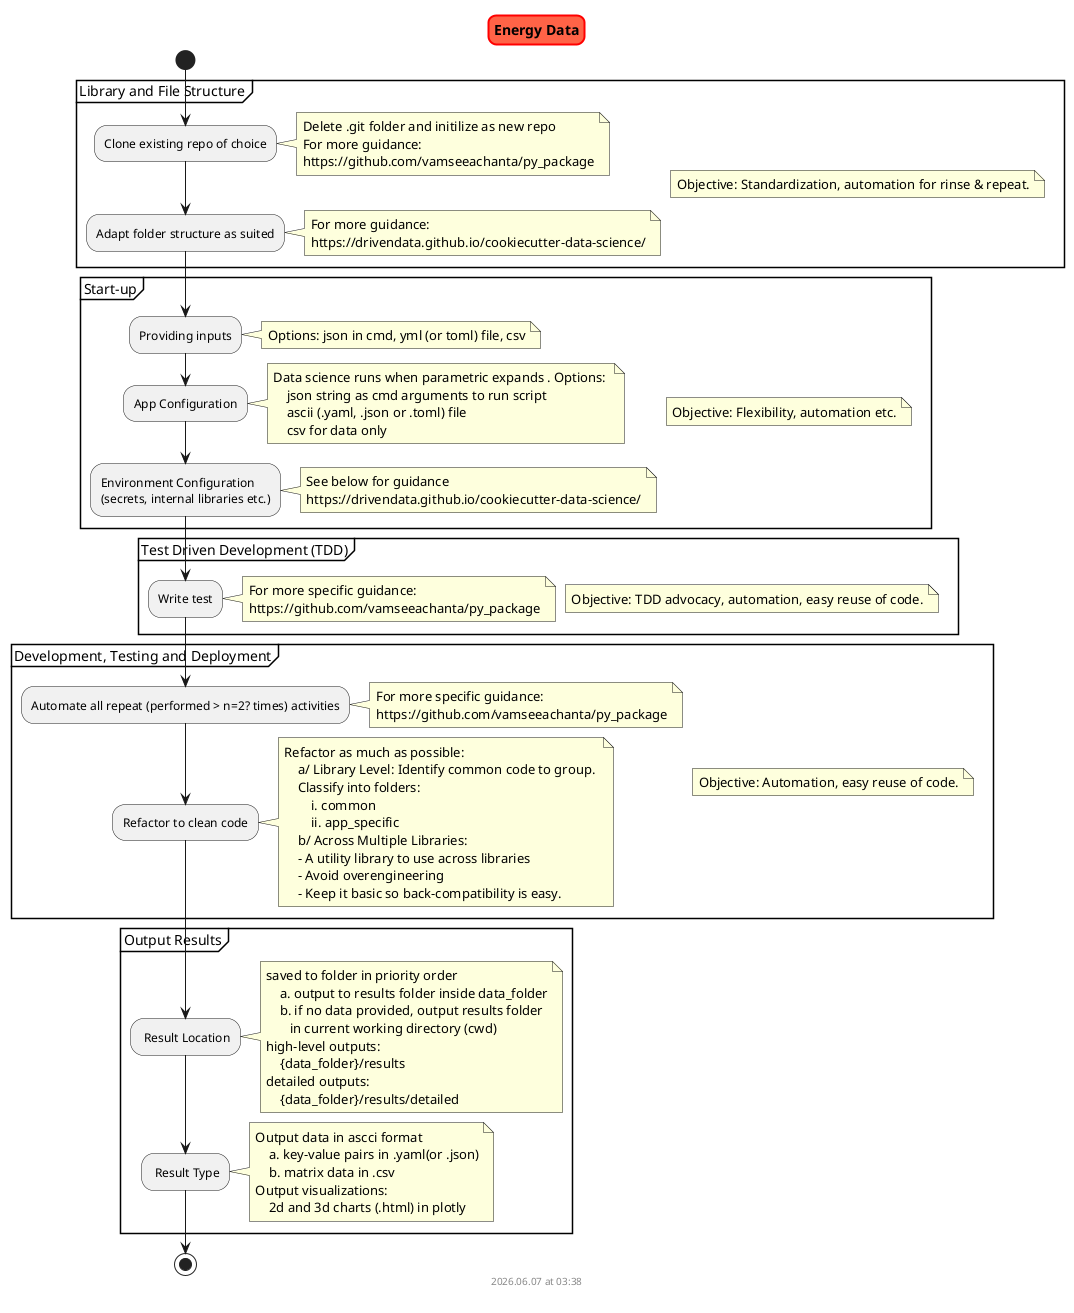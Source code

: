 @startuml data_science_architecture
skinparam titleBorderRoundCorner 15
skinparam titleBorderThickness 2
skinparam titleBorderColor red
skinparam titleBackgroundColor Tomato

title Energy Data

start

    partition "Library and File Structure" {

        note right
            Objective: Standardization, automation for rinse & repeat.
        end note

        :Clone existing repo of choice;
            note right
                Delete .git folder and initilize as new repo
                For more guidance:
                https://github.com/vamseeachanta/py_package
            end note
        :Adapt folder structure as suited;
            note right
                For more guidance:
                https://drivendata.github.io/cookiecutter-data-science/
            end note
    }

    partition "Start-up" {

        note right
            Objective: Flexibility, automation etc.
        end note

        :Providing inputs;
            note right
                Options: json in cmd, yml (or toml) file, csv
            end note

        :App Configuration;
            note right
                Data science runs when parametric expands . Options: 
                    json string as cmd arguments to run script
                    ascii (.yaml, .json or .toml) file 
                    csv for data only
            end note

        :Environment Configuration 
        (secrets, internal libraries etc.);
            note right
                See below for guidance
                https://drivendata.github.io/cookiecutter-data-science/
            end note

    }

    partition "Test Driven Development (TDD)" {
        note right
            Objective: TDD advocacy, automation, easy reuse of code.
        end note

    :Write test;
        note right
            For more specific guidance:
            https://github.com/vamseeachanta/py_package
        end note
    }

    partition "Development, Testing and Deployment" {
        note right
            Objective: Automation, easy reuse of code.
        end note

    :Automate all repeat (performed > n=2? times) activities;
        note right
            For more specific guidance:
            https://github.com/vamseeachanta/py_package
        end note
    

    :Refactor to clean code;
        note right
            Refactor as much as possible:
                a/ Library Level: Identify common code to group. 
                Classify into folders:
                    i. common
                    ii. app_specific
                b/ Across Multiple Libraries: 
                - A utility library to use across libraries
                - Avoid overengineering
                - Keep it basic so back-compatibility is easy.
        end note
    }

    partition "Output Results" {
    : Result Location;
        note right
            saved to folder in priority order
                a. output to results folder inside data_folder
                b. if no data provided, output results folder 
                   in current working directory (cwd)
            high-level outputs:
                {data_folder}/results
            detailed outputs:
                {data_folder}/results/detailed
        end note
    : Result Type;
        note right
            Output data in ascci format
                a. key-value pairs in .yaml(or .json)
                b. matrix data in .csv 
            Output visualizations:
                2d and 3d charts (.html) in plotly
        end note
    }

stop

footer
%date("yyyy.MM.dd' at 'HH:mm")
%filename()
end footer

@enduml